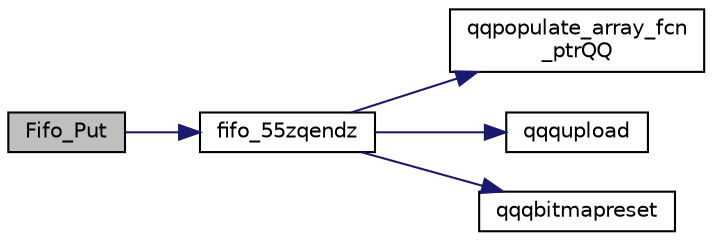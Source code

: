 digraph "Fifo_Put"
{
  edge [fontname="Helvetica",fontsize="10",labelfontname="Helvetica",labelfontsize="10"];
  node [fontname="Helvetica",fontsize="10",shape=record];
  rankdir="LR";
  Node64 [label="Fifo_Put",height=0.2,width=0.4,color="black", fillcolor="grey75", style="filled", fontcolor="black"];
  Node64 -> Node65 [color="midnightblue",fontsize="10",style="solid",fontname="Helvetica"];
  Node65 [label="fifo_55zqendz",height=0.2,width=0.4,color="black", fillcolor="white", style="filled",URL="$inszt__fifo_8c.html#acc0b6535620060f9899fb9c4d36b42b2"];
  Node65 -> Node66 [color="midnightblue",fontsize="10",style="solid",fontname="Helvetica"];
  Node66 [label="qqpopulate_array_fcn\l_ptrQQ",height=0.2,width=0.4,color="black", fillcolor="white", style="filled",URL="$inszt__fifo_8c.html#a4ad6fa1bb94fc1c3ac2dc30925106081"];
  Node65 -> Node67 [color="midnightblue",fontsize="10",style="solid",fontname="Helvetica"];
  Node67 [label="qqqupload",height=0.2,width=0.4,color="black", fillcolor="white", style="filled",URL="$inszt__fifo_8c.html#a109761d7f84a96b5606e507bace276b5"];
  Node65 -> Node68 [color="midnightblue",fontsize="10",style="solid",fontname="Helvetica"];
  Node68 [label="qqqbitmapreset",height=0.2,width=0.4,color="black", fillcolor="white", style="filled",URL="$inszt__fifo_8c.html#a5688fceaed93ba591e78ee15ccb0187f"];
}
